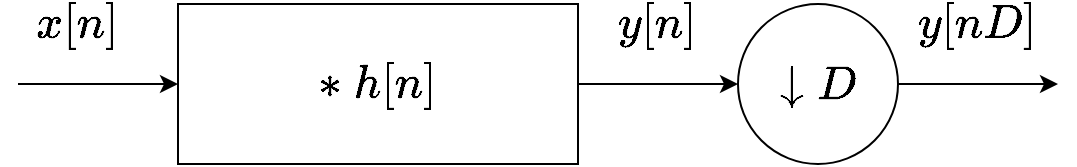 <mxfile version="12.1.0" type="device" pages="1"><diagram id="_dDf6dqM14pADb8LPPEh" name="Page-1"><mxGraphModel dx="854" dy="445" grid="1" gridSize="10" guides="1" tooltips="1" connect="1" arrows="1" fold="1" page="1" pageScale="1" pageWidth="850" pageHeight="1100" math="1" shadow="0"><root><mxCell id="0"/><mxCell id="1" parent="0"/><mxCell id="f7AV4bNeRFusQaBtjDYz-3" style="edgeStyle=orthogonalEdgeStyle;rounded=0;orthogonalLoop=1;jettySize=auto;html=1;exitX=1;exitY=0.5;exitDx=0;exitDy=0;entryX=0;entryY=0.5;entryDx=0;entryDy=0;" edge="1" parent="1" source="f7AV4bNeRFusQaBtjDYz-1" target="f7AV4bNeRFusQaBtjDYz-2"><mxGeometry relative="1" as="geometry"/></mxCell><mxCell id="f7AV4bNeRFusQaBtjDYz-8" style="edgeStyle=orthogonalEdgeStyle;rounded=0;orthogonalLoop=1;jettySize=auto;html=1;exitX=0;exitY=0.5;exitDx=0;exitDy=0;endArrow=none;endFill=0;startArrow=classic;startFill=1;" edge="1" parent="1" source="f7AV4bNeRFusQaBtjDYz-1"><mxGeometry relative="1" as="geometry"><mxPoint x="40" y="160" as="targetPoint"/></mxGeometry></mxCell><mxCell id="f7AV4bNeRFusQaBtjDYz-1" value="&lt;font style=&quot;font-size: 20px&quot;&gt;$$*\ h[n]$$&lt;/font&gt;" style="rounded=0;whiteSpace=wrap;html=1;" vertex="1" parent="1"><mxGeometry x="120" y="120" width="200" height="80" as="geometry"/></mxCell><mxCell id="f7AV4bNeRFusQaBtjDYz-5" style="edgeStyle=orthogonalEdgeStyle;rounded=0;orthogonalLoop=1;jettySize=auto;html=1;exitX=1;exitY=0.5;exitDx=0;exitDy=0;" edge="1" parent="1" source="f7AV4bNeRFusQaBtjDYz-2"><mxGeometry relative="1" as="geometry"><mxPoint x="560" y="160" as="targetPoint"/></mxGeometry></mxCell><mxCell id="f7AV4bNeRFusQaBtjDYz-2" value="&lt;font style=&quot;font-size: 20px&quot;&gt;$$\downarrow D$$&lt;/font&gt;" style="ellipse;whiteSpace=wrap;html=1;aspect=fixed;" vertex="1" parent="1"><mxGeometry x="400" y="120" width="80" height="80" as="geometry"/></mxCell><mxCell id="f7AV4bNeRFusQaBtjDYz-6" value="&lt;font style=&quot;font-size: 20px&quot;&gt;$$y[n]$$&lt;/font&gt;" style="text;html=1;strokeColor=none;fillColor=none;align=center;verticalAlign=middle;whiteSpace=wrap;rounded=0;" vertex="1" parent="1"><mxGeometry x="340" y="120" width="40" height="20" as="geometry"/></mxCell><mxCell id="f7AV4bNeRFusQaBtjDYz-7" value="&lt;font style=&quot;font-size: 20px&quot;&gt;$$y[nD]$$&lt;/font&gt;" style="text;html=1;strokeColor=none;fillColor=none;align=center;verticalAlign=middle;whiteSpace=wrap;rounded=0;" vertex="1" parent="1"><mxGeometry x="500" y="120" width="40" height="20" as="geometry"/></mxCell><mxCell id="f7AV4bNeRFusQaBtjDYz-9" value="&lt;font style=&quot;font-size: 20px&quot;&gt;$$x[n]$$&lt;/font&gt;" style="text;html=1;strokeColor=none;fillColor=none;align=center;verticalAlign=middle;whiteSpace=wrap;rounded=0;" vertex="1" parent="1"><mxGeometry x="50" y="120" width="40" height="20" as="geometry"/></mxCell></root></mxGraphModel></diagram></mxfile>